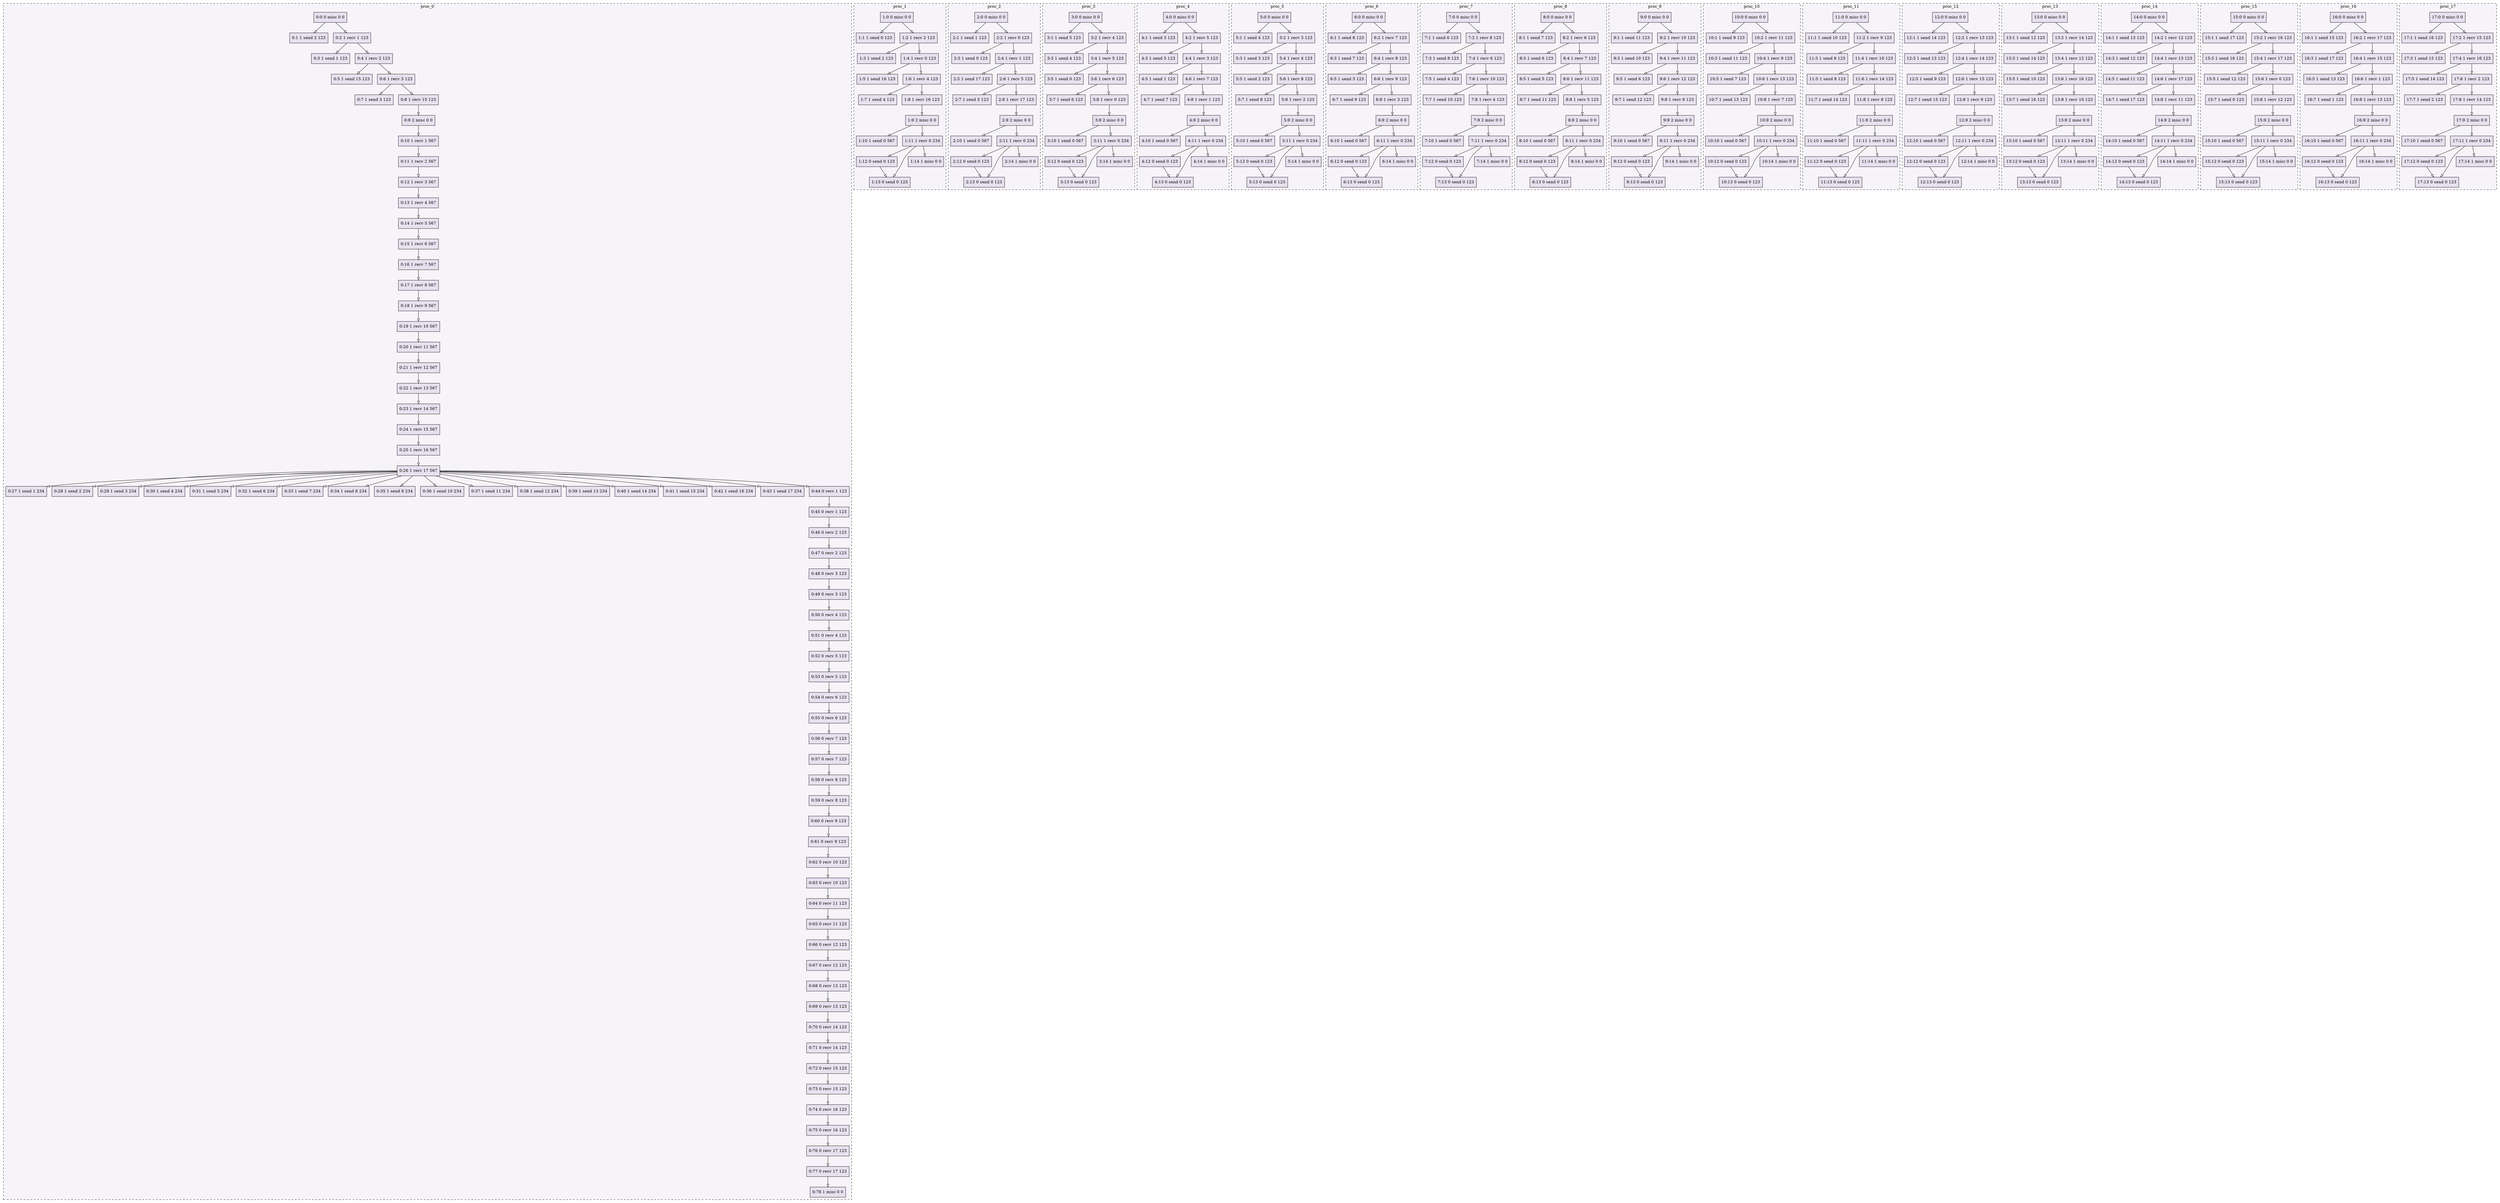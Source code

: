 digraph{node[shape=record style=filled colorscheme=purd9 fillcolor=2];subgraph cluster0{style=dashed;colorscheme=purd9;bgcolor=1;edge[arrowhead=empty];label=proc_0;0[label="0:0 0 misc 0 0"];1[label="0:1 1 send 2 123"];2[label="0:2 1 recv 1 123"];3[label="0:3 1 send 1 123"];4[label="0:4 1 recv 2 123"];5[label="0:5 1 send 15 123"];6[label="0:6 1 recv 3 123"];7[label="0:7 1 send 3 123"];8[label="0:8 1 recv 15 123"];9[label="0:9 2 misc 0 0"];10[label="0:10 1 recv 1 567"];11[label="0:11 1 recv 2 567"];12[label="0:12 1 recv 3 567"];13[label="0:13 1 recv 4 567"];14[label="0:14 1 recv 5 567"];15[label="0:15 1 recv 6 567"];16[label="0:16 1 recv 7 567"];17[label="0:17 1 recv 8 567"];18[label="0:18 1 recv 9 567"];19[label="0:19 1 recv 10 567"];20[label="0:20 1 recv 11 567"];21[label="0:21 1 recv 12 567"];22[label="0:22 1 recv 13 567"];23[label="0:23 1 recv 14 567"];24[label="0:24 1 recv 15 567"];25[label="0:25 1 recv 16 567"];26[label="0:26 1 recv 17 567"];27[label="0:27 1 send 1 234"];28[label="0:28 1 send 2 234"];29[label="0:29 1 send 3 234"];30[label="0:30 1 send 4 234"];31[label="0:31 1 send 5 234"];32[label="0:32 1 send 6 234"];33[label="0:33 1 send 7 234"];34[label="0:34 1 send 8 234"];35[label="0:35 1 send 9 234"];36[label="0:36 1 send 10 234"];37[label="0:37 1 send 11 234"];38[label="0:38 1 send 12 234"];39[label="0:39 1 send 13 234"];40[label="0:40 1 send 14 234"];41[label="0:41 1 send 15 234"];42[label="0:42 1 send 16 234"];43[label="0:43 1 send 17 234"];44[label="0:44 0 recv 1 123"];45[label="0:45 0 recv 1 123"];46[label="0:46 0 recv 2 123"];47[label="0:47 0 recv 2 123"];48[label="0:48 0 recv 3 123"];49[label="0:49 0 recv 3 123"];50[label="0:50 0 recv 4 123"];51[label="0:51 0 recv 4 123"];52[label="0:52 0 recv 5 123"];53[label="0:53 0 recv 5 123"];54[label="0:54 0 recv 6 123"];55[label="0:55 0 recv 6 123"];56[label="0:56 0 recv 7 123"];57[label="0:57 0 recv 7 123"];58[label="0:58 0 recv 8 123"];59[label="0:59 0 recv 8 123"];60[label="0:60 0 recv 9 123"];61[label="0:61 0 recv 9 123"];62[label="0:62 0 recv 10 123"];63[label="0:63 0 recv 10 123"];64[label="0:64 0 recv 11 123"];65[label="0:65 0 recv 11 123"];66[label="0:66 0 recv 12 123"];67[label="0:67 0 recv 12 123"];68[label="0:68 0 recv 13 123"];69[label="0:69 0 recv 13 123"];70[label="0:70 0 recv 14 123"];71[label="0:71 0 recv 14 123"];72[label="0:72 0 recv 15 123"];73[label="0:73 0 recv 15 123"];74[label="0:74 0 recv 16 123"];75[label="0:75 0 recv 16 123"];76[label="0:76 0 recv 17 123"];77[label="0:77 0 recv 17 123"];78[label="0:78 1 misc 0 0"];0->1;0->2;2->3;2->4;4->5;4->6;6->7;6->8;8->9;9->10;10->11;11->12;12->13;13->14;14->15;15->16;16->17;17->18;18->19;19->20;20->21;21->22;22->23;23->24;24->25;25->26;26->27;26->28;26->29;26->30;26->31;26->32;26->33;26->34;26->35;26->36;26->37;26->38;26->39;26->40;26->41;26->42;26->43;26->44;44->45;45->46;46->47;47->48;48->49;49->50;50->51;51->52;52->53;53->54;54->55;55->56;56->57;57->58;58->59;59->60;60->61;61->62;62->63;63->64;64->65;65->66;66->67;67->68;68->69;69->70;70->71;71->72;72->73;73->74;74->75;75->76;76->77;77->78;}subgraph cluster1{style=dashed;colorscheme=purd9;bgcolor=1;edge[arrowhead=empty];label=proc_1;79[label="1:0 0 misc 0 0"];80[label="1:1 1 send 0 123"];81[label="1:2 1 recv 2 123"];82[label="1:3 1 send 2 123"];83[label="1:4 1 recv 0 123"];84[label="1:5 1 send 16 123"];85[label="1:6 1 recv 4 123"];86[label="1:7 1 send 4 123"];87[label="1:8 1 recv 16 123"];88[label="1:9 2 misc 0 0"];89[label="1:10 1 send 0 567"];90[label="1:11 1 recv 0 234"];91[label="1:12 0 send 0 123"];92[label="1:13 0 send 0 123"];93[label="1:14 1 misc 0 0"];79->80;79->81;81->82;81->83;83->84;83->85;85->86;85->87;87->88;88->89;88->90;90->91;91->92;90->92;90->93;}subgraph cluster2{style=dashed;colorscheme=purd9;bgcolor=1;edge[arrowhead=empty];label=proc_2;94[label="2:0 0 misc 0 0"];95[label="2:1 1 send 1 123"];96[label="2:2 1 recv 0 123"];97[label="2:3 1 send 0 123"];98[label="2:4 1 recv 1 123"];99[label="2:5 1 send 17 123"];100[label="2:6 1 recv 5 123"];101[label="2:7 1 send 5 123"];102[label="2:8 1 recv 17 123"];103[label="2:9 2 misc 0 0"];104[label="2:10 1 send 0 567"];105[label="2:11 1 recv 0 234"];106[label="2:12 0 send 0 123"];107[label="2:13 0 send 0 123"];108[label="2:14 1 misc 0 0"];94->95;94->96;96->97;96->98;98->99;98->100;100->101;100->102;102->103;103->104;103->105;105->106;106->107;105->107;105->108;}subgraph cluster3{style=dashed;colorscheme=purd9;bgcolor=1;edge[arrowhead=empty];label=proc_3;109[label="3:0 0 misc 0 0"];110[label="3:1 1 send 5 123"];111[label="3:2 1 recv 4 123"];112[label="3:3 1 send 4 123"];113[label="3:4 1 recv 5 123"];114[label="3:5 1 send 0 123"];115[label="3:6 1 recv 6 123"];116[label="3:7 1 send 6 123"];117[label="3:8 1 recv 0 123"];118[label="3:9 2 misc 0 0"];119[label="3:10 1 send 0 567"];120[label="3:11 1 recv 0 234"];121[label="3:12 0 send 0 123"];122[label="3:13 0 send 0 123"];123[label="3:14 1 misc 0 0"];109->110;109->111;111->112;111->113;113->114;113->115;115->116;115->117;117->118;118->119;118->120;120->121;121->122;120->122;120->123;}subgraph cluster4{style=dashed;colorscheme=purd9;bgcolor=1;edge[arrowhead=empty];label=proc_4;124[label="4:0 0 misc 0 0"];125[label="4:1 1 send 3 123"];126[label="4:2 1 recv 5 123"];127[label="4:3 1 send 5 123"];128[label="4:4 1 recv 3 123"];129[label="4:5 1 send 1 123"];130[label="4:6 1 recv 7 123"];131[label="4:7 1 send 7 123"];132[label="4:8 1 recv 1 123"];133[label="4:9 2 misc 0 0"];134[label="4:10 1 send 0 567"];135[label="4:11 1 recv 0 234"];136[label="4:12 0 send 0 123"];137[label="4:13 0 send 0 123"];138[label="4:14 1 misc 0 0"];124->125;124->126;126->127;126->128;128->129;128->130;130->131;130->132;132->133;133->134;133->135;135->136;136->137;135->137;135->138;}subgraph cluster5{style=dashed;colorscheme=purd9;bgcolor=1;edge[arrowhead=empty];label=proc_5;139[label="5:0 0 misc 0 0"];140[label="5:1 1 send 4 123"];141[label="5:2 1 recv 3 123"];142[label="5:3 1 send 3 123"];143[label="5:4 1 recv 4 123"];144[label="5:5 1 send 2 123"];145[label="5:6 1 recv 8 123"];146[label="5:7 1 send 8 123"];147[label="5:8 1 recv 2 123"];148[label="5:9 2 misc 0 0"];149[label="5:10 1 send 0 567"];150[label="5:11 1 recv 0 234"];151[label="5:12 0 send 0 123"];152[label="5:13 0 send 0 123"];153[label="5:14 1 misc 0 0"];139->140;139->141;141->142;141->143;143->144;143->145;145->146;145->147;147->148;148->149;148->150;150->151;151->152;150->152;150->153;}subgraph cluster6{style=dashed;colorscheme=purd9;bgcolor=1;edge[arrowhead=empty];label=proc_6;154[label="6:0 0 misc 0 0"];155[label="6:1 1 send 8 123"];156[label="6:2 1 recv 7 123"];157[label="6:3 1 send 7 123"];158[label="6:4 1 recv 8 123"];159[label="6:5 1 send 3 123"];160[label="6:6 1 recv 9 123"];161[label="6:7 1 send 9 123"];162[label="6:8 1 recv 3 123"];163[label="6:9 2 misc 0 0"];164[label="6:10 1 send 0 567"];165[label="6:11 1 recv 0 234"];166[label="6:12 0 send 0 123"];167[label="6:13 0 send 0 123"];168[label="6:14 1 misc 0 0"];154->155;154->156;156->157;156->158;158->159;158->160;160->161;160->162;162->163;163->164;163->165;165->166;166->167;165->167;165->168;}subgraph cluster7{style=dashed;colorscheme=purd9;bgcolor=1;edge[arrowhead=empty];label=proc_7;169[label="7:0 0 misc 0 0"];170[label="7:1 1 send 6 123"];171[label="7:2 1 recv 8 123"];172[label="7:3 1 send 8 123"];173[label="7:4 1 recv 6 123"];174[label="7:5 1 send 4 123"];175[label="7:6 1 recv 10 123"];176[label="7:7 1 send 10 123"];177[label="7:8 1 recv 4 123"];178[label="7:9 2 misc 0 0"];179[label="7:10 1 send 0 567"];180[label="7:11 1 recv 0 234"];181[label="7:12 0 send 0 123"];182[label="7:13 0 send 0 123"];183[label="7:14 1 misc 0 0"];169->170;169->171;171->172;171->173;173->174;173->175;175->176;175->177;177->178;178->179;178->180;180->181;181->182;180->182;180->183;}subgraph cluster8{style=dashed;colorscheme=purd9;bgcolor=1;edge[arrowhead=empty];label=proc_8;184[label="8:0 0 misc 0 0"];185[label="8:1 1 send 7 123"];186[label="8:2 1 recv 6 123"];187[label="8:3 1 send 6 123"];188[label="8:4 1 recv 7 123"];189[label="8:5 1 send 5 123"];190[label="8:6 1 recv 11 123"];191[label="8:7 1 send 11 123"];192[label="8:8 1 recv 5 123"];193[label="8:9 2 misc 0 0"];194[label="8:10 1 send 0 567"];195[label="8:11 1 recv 0 234"];196[label="8:12 0 send 0 123"];197[label="8:13 0 send 0 123"];198[label="8:14 1 misc 0 0"];184->185;184->186;186->187;186->188;188->189;188->190;190->191;190->192;192->193;193->194;193->195;195->196;196->197;195->197;195->198;}subgraph cluster9{style=dashed;colorscheme=purd9;bgcolor=1;edge[arrowhead=empty];label=proc_9;199[label="9:0 0 misc 0 0"];200[label="9:1 1 send 11 123"];201[label="9:2 1 recv 10 123"];202[label="9:3 1 send 10 123"];203[label="9:4 1 recv 11 123"];204[label="9:5 1 send 6 123"];205[label="9:6 1 recv 12 123"];206[label="9:7 1 send 12 123"];207[label="9:8 1 recv 6 123"];208[label="9:9 2 misc 0 0"];209[label="9:10 1 send 0 567"];210[label="9:11 1 recv 0 234"];211[label="9:12 0 send 0 123"];212[label="9:13 0 send 0 123"];213[label="9:14 1 misc 0 0"];199->200;199->201;201->202;201->203;203->204;203->205;205->206;205->207;207->208;208->209;208->210;210->211;211->212;210->212;210->213;}subgraph cluster10{style=dashed;colorscheme=purd9;bgcolor=1;edge[arrowhead=empty];label=proc_10;214[label="10:0 0 misc 0 0"];215[label="10:1 1 send 9 123"];216[label="10:2 1 recv 11 123"];217[label="10:3 1 send 11 123"];218[label="10:4 1 recv 9 123"];219[label="10:5 1 send 7 123"];220[label="10:6 1 recv 13 123"];221[label="10:7 1 send 13 123"];222[label="10:8 1 recv 7 123"];223[label="10:9 2 misc 0 0"];224[label="10:10 1 send 0 567"];225[label="10:11 1 recv 0 234"];226[label="10:12 0 send 0 123"];227[label="10:13 0 send 0 123"];228[label="10:14 1 misc 0 0"];214->215;214->216;216->217;216->218;218->219;218->220;220->221;220->222;222->223;223->224;223->225;225->226;226->227;225->227;225->228;}subgraph cluster11{style=dashed;colorscheme=purd9;bgcolor=1;edge[arrowhead=empty];label=proc_11;229[label="11:0 0 misc 0 0"];230[label="11:1 1 send 10 123"];231[label="11:2 1 recv 9 123"];232[label="11:3 1 send 9 123"];233[label="11:4 1 recv 10 123"];234[label="11:5 1 send 8 123"];235[label="11:6 1 recv 14 123"];236[label="11:7 1 send 14 123"];237[label="11:8 1 recv 8 123"];238[label="11:9 2 misc 0 0"];239[label="11:10 1 send 0 567"];240[label="11:11 1 recv 0 234"];241[label="11:12 0 send 0 123"];242[label="11:13 0 send 0 123"];243[label="11:14 1 misc 0 0"];229->230;229->231;231->232;231->233;233->234;233->235;235->236;235->237;237->238;238->239;238->240;240->241;241->242;240->242;240->243;}subgraph cluster12{style=dashed;colorscheme=purd9;bgcolor=1;edge[arrowhead=empty];label=proc_12;244[label="12:0 0 misc 0 0"];245[label="12:1 1 send 14 123"];246[label="12:2 1 recv 13 123"];247[label="12:3 1 send 13 123"];248[label="12:4 1 recv 14 123"];249[label="12:5 1 send 9 123"];250[label="12:6 1 recv 15 123"];251[label="12:7 1 send 15 123"];252[label="12:8 1 recv 9 123"];253[label="12:9 2 misc 0 0"];254[label="12:10 1 send 0 567"];255[label="12:11 1 recv 0 234"];256[label="12:12 0 send 0 123"];257[label="12:13 0 send 0 123"];258[label="12:14 1 misc 0 0"];244->245;244->246;246->247;246->248;248->249;248->250;250->251;250->252;252->253;253->254;253->255;255->256;256->257;255->257;255->258;}subgraph cluster13{style=dashed;colorscheme=purd9;bgcolor=1;edge[arrowhead=empty];label=proc_13;259[label="13:0 0 misc 0 0"];260[label="13:1 1 send 12 123"];261[label="13:2 1 recv 14 123"];262[label="13:3 1 send 14 123"];263[label="13:4 1 recv 12 123"];264[label="13:5 1 send 10 123"];265[label="13:6 1 recv 16 123"];266[label="13:7 1 send 16 123"];267[label="13:8 1 recv 10 123"];268[label="13:9 2 misc 0 0"];269[label="13:10 1 send 0 567"];270[label="13:11 1 recv 0 234"];271[label="13:12 0 send 0 123"];272[label="13:13 0 send 0 123"];273[label="13:14 1 misc 0 0"];259->260;259->261;261->262;261->263;263->264;263->265;265->266;265->267;267->268;268->269;268->270;270->271;271->272;270->272;270->273;}subgraph cluster14{style=dashed;colorscheme=purd9;bgcolor=1;edge[arrowhead=empty];label=proc_14;274[label="14:0 0 misc 0 0"];275[label="14:1 1 send 13 123"];276[label="14:2 1 recv 12 123"];277[label="14:3 1 send 12 123"];278[label="14:4 1 recv 13 123"];279[label="14:5 1 send 11 123"];280[label="14:6 1 recv 17 123"];281[label="14:7 1 send 17 123"];282[label="14:8 1 recv 11 123"];283[label="14:9 2 misc 0 0"];284[label="14:10 1 send 0 567"];285[label="14:11 1 recv 0 234"];286[label="14:12 0 send 0 123"];287[label="14:13 0 send 0 123"];288[label="14:14 1 misc 0 0"];274->275;274->276;276->277;276->278;278->279;278->280;280->281;280->282;282->283;283->284;283->285;285->286;286->287;285->287;285->288;}subgraph cluster15{style=dashed;colorscheme=purd9;bgcolor=1;edge[arrowhead=empty];label=proc_15;289[label="15:0 0 misc 0 0"];290[label="15:1 1 send 17 123"];291[label="15:2 1 recv 16 123"];292[label="15:3 1 send 16 123"];293[label="15:4 1 recv 17 123"];294[label="15:5 1 send 12 123"];295[label="15:6 1 recv 0 123"];296[label="15:7 1 send 0 123"];297[label="15:8 1 recv 12 123"];298[label="15:9 2 misc 0 0"];299[label="15:10 1 send 0 567"];300[label="15:11 1 recv 0 234"];301[label="15:12 0 send 0 123"];302[label="15:13 0 send 0 123"];303[label="15:14 1 misc 0 0"];289->290;289->291;291->292;291->293;293->294;293->295;295->296;295->297;297->298;298->299;298->300;300->301;301->302;300->302;300->303;}subgraph cluster16{style=dashed;colorscheme=purd9;bgcolor=1;edge[arrowhead=empty];label=proc_16;304[label="16:0 0 misc 0 0"];305[label="16:1 1 send 15 123"];306[label="16:2 1 recv 17 123"];307[label="16:3 1 send 17 123"];308[label="16:4 1 recv 15 123"];309[label="16:5 1 send 13 123"];310[label="16:6 1 recv 1 123"];311[label="16:7 1 send 1 123"];312[label="16:8 1 recv 13 123"];313[label="16:9 2 misc 0 0"];314[label="16:10 1 send 0 567"];315[label="16:11 1 recv 0 234"];316[label="16:12 0 send 0 123"];317[label="16:13 0 send 0 123"];318[label="16:14 1 misc 0 0"];304->305;304->306;306->307;306->308;308->309;308->310;310->311;310->312;312->313;313->314;313->315;315->316;316->317;315->317;315->318;}subgraph cluster17{style=dashed;colorscheme=purd9;bgcolor=1;edge[arrowhead=empty];label=proc_17;319[label="17:0 0 misc 0 0"];320[label="17:1 1 send 16 123"];321[label="17:2 1 recv 15 123"];322[label="17:3 1 send 15 123"];323[label="17:4 1 recv 16 123"];324[label="17:5 1 send 14 123"];325[label="17:6 1 recv 2 123"];326[label="17:7 1 send 2 123"];327[label="17:8 1 recv 14 123"];328[label="17:9 2 misc 0 0"];329[label="17:10 1 send 0 567"];330[label="17:11 1 recv 0 234"];331[label="17:12 0 send 0 123"];332[label="17:13 0 send 0 123"];333[label="17:14 1 misc 0 0"];319->320;319->321;321->322;321->323;323->324;323->325;325->326;325->327;327->328;328->329;328->330;330->331;331->332;330->332;330->333;}}